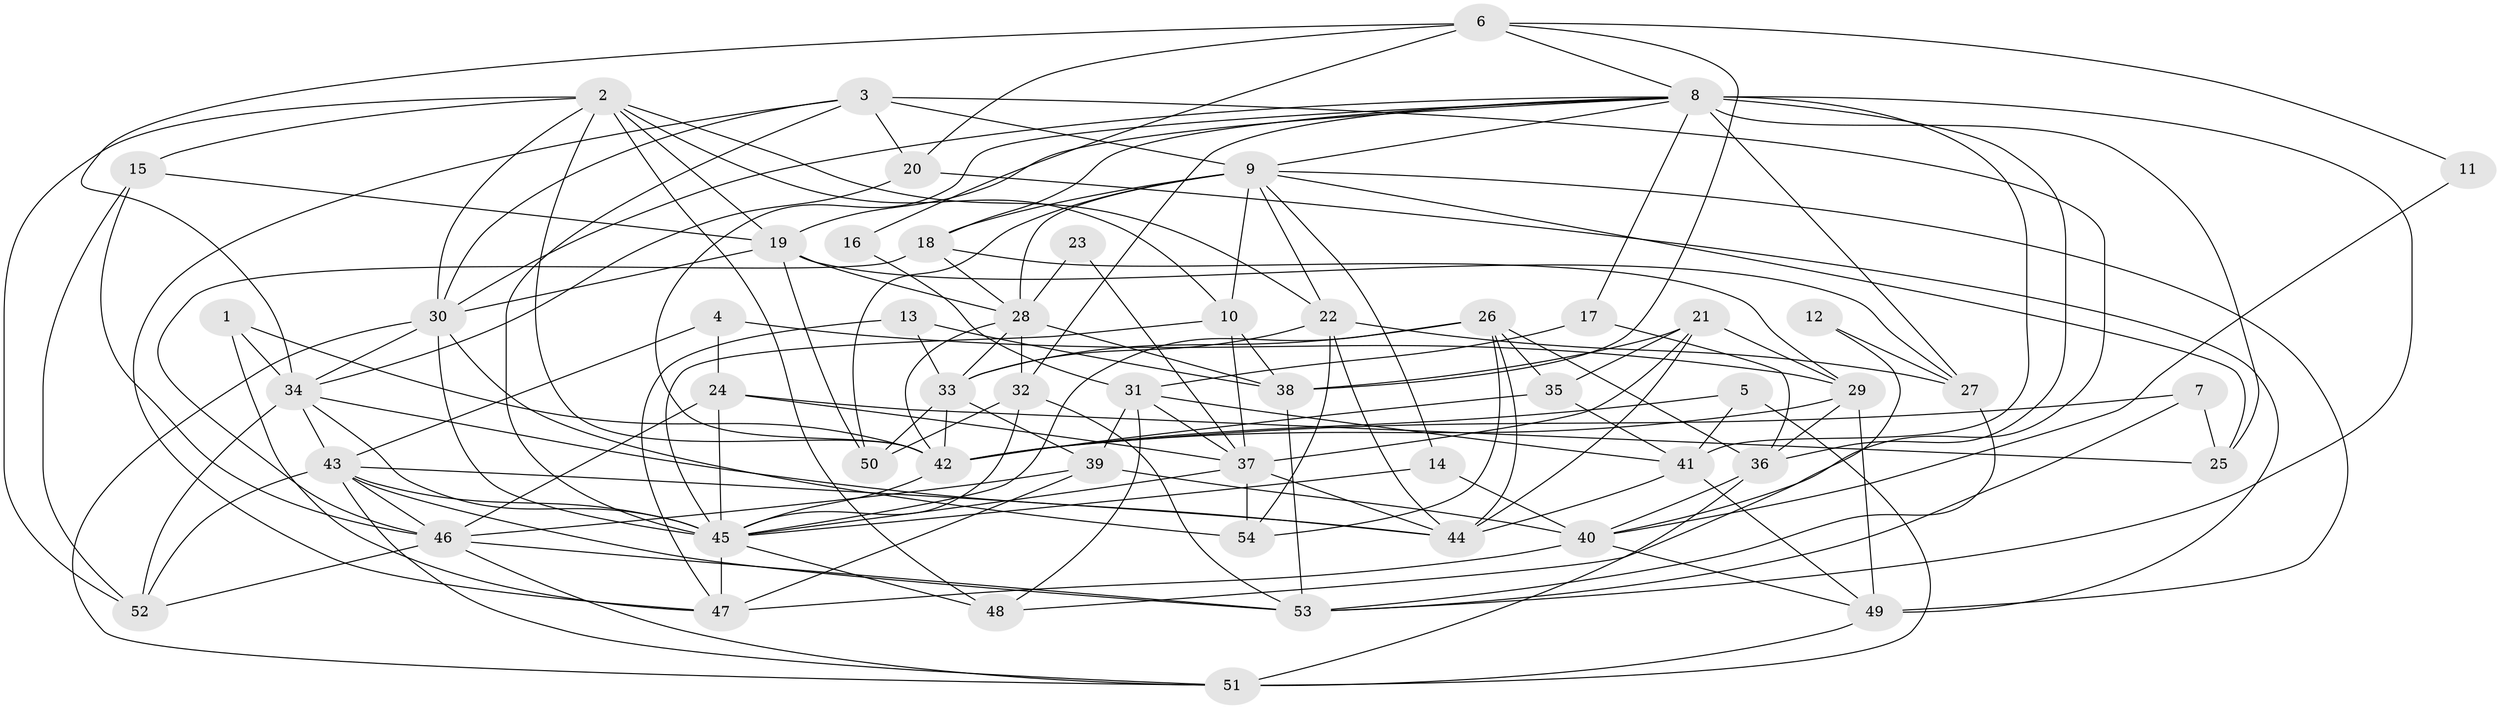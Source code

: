 // original degree distribution, {3: 0.32407407407407407, 4: 0.25, 6: 0.09259259259259259, 2: 0.10185185185185185, 5: 0.18518518518518517, 7: 0.027777777777777776, 8: 0.018518518518518517}
// Generated by graph-tools (version 1.1) at 2025/26/03/09/25 03:26:15]
// undirected, 54 vertices, 153 edges
graph export_dot {
graph [start="1"]
  node [color=gray90,style=filled];
  1;
  2;
  3;
  4;
  5;
  6;
  7;
  8;
  9;
  10;
  11;
  12;
  13;
  14;
  15;
  16;
  17;
  18;
  19;
  20;
  21;
  22;
  23;
  24;
  25;
  26;
  27;
  28;
  29;
  30;
  31;
  32;
  33;
  34;
  35;
  36;
  37;
  38;
  39;
  40;
  41;
  42;
  43;
  44;
  45;
  46;
  47;
  48;
  49;
  50;
  51;
  52;
  53;
  54;
  1 -- 34 [weight=1.0];
  1 -- 42 [weight=1.0];
  1 -- 47 [weight=1.0];
  2 -- 10 [weight=1.0];
  2 -- 15 [weight=1.0];
  2 -- 19 [weight=1.0];
  2 -- 22 [weight=1.0];
  2 -- 30 [weight=1.0];
  2 -- 42 [weight=1.0];
  2 -- 48 [weight=1.0];
  2 -- 52 [weight=1.0];
  3 -- 9 [weight=1.0];
  3 -- 20 [weight=1.0];
  3 -- 30 [weight=1.0];
  3 -- 40 [weight=1.0];
  3 -- 45 [weight=1.0];
  3 -- 47 [weight=1.0];
  4 -- 24 [weight=1.0];
  4 -- 29 [weight=1.0];
  4 -- 43 [weight=1.0];
  5 -- 41 [weight=1.0];
  5 -- 42 [weight=1.0];
  5 -- 51 [weight=1.0];
  6 -- 8 [weight=1.0];
  6 -- 11 [weight=1.0];
  6 -- 16 [weight=1.0];
  6 -- 20 [weight=1.0];
  6 -- 34 [weight=1.0];
  6 -- 38 [weight=1.0];
  7 -- 25 [weight=1.0];
  7 -- 42 [weight=1.0];
  7 -- 53 [weight=1.0];
  8 -- 9 [weight=1.0];
  8 -- 17 [weight=1.0];
  8 -- 18 [weight=1.0];
  8 -- 19 [weight=1.0];
  8 -- 25 [weight=1.0];
  8 -- 27 [weight=1.0];
  8 -- 30 [weight=1.0];
  8 -- 32 [weight=1.0];
  8 -- 36 [weight=2.0];
  8 -- 41 [weight=1.0];
  8 -- 42 [weight=1.0];
  8 -- 53 [weight=1.0];
  9 -- 10 [weight=1.0];
  9 -- 14 [weight=1.0];
  9 -- 18 [weight=1.0];
  9 -- 22 [weight=1.0];
  9 -- 25 [weight=1.0];
  9 -- 28 [weight=2.0];
  9 -- 49 [weight=1.0];
  9 -- 50 [weight=1.0];
  10 -- 37 [weight=1.0];
  10 -- 38 [weight=1.0];
  10 -- 45 [weight=1.0];
  11 -- 40 [weight=1.0];
  12 -- 27 [weight=1.0];
  12 -- 48 [weight=1.0];
  13 -- 33 [weight=1.0];
  13 -- 38 [weight=1.0];
  13 -- 47 [weight=1.0];
  14 -- 40 [weight=1.0];
  14 -- 45 [weight=1.0];
  15 -- 19 [weight=1.0];
  15 -- 46 [weight=1.0];
  15 -- 52 [weight=1.0];
  16 -- 31 [weight=1.0];
  17 -- 31 [weight=1.0];
  17 -- 36 [weight=1.0];
  18 -- 28 [weight=1.0];
  18 -- 29 [weight=1.0];
  18 -- 46 [weight=1.0];
  19 -- 27 [weight=1.0];
  19 -- 28 [weight=1.0];
  19 -- 30 [weight=1.0];
  19 -- 50 [weight=1.0];
  20 -- 34 [weight=1.0];
  20 -- 49 [weight=1.0];
  21 -- 29 [weight=1.0];
  21 -- 35 [weight=1.0];
  21 -- 37 [weight=1.0];
  21 -- 38 [weight=1.0];
  21 -- 44 [weight=1.0];
  22 -- 27 [weight=1.0];
  22 -- 33 [weight=1.0];
  22 -- 44 [weight=1.0];
  22 -- 54 [weight=1.0];
  23 -- 28 [weight=1.0];
  23 -- 37 [weight=1.0];
  24 -- 25 [weight=1.0];
  24 -- 37 [weight=1.0];
  24 -- 45 [weight=1.0];
  24 -- 46 [weight=1.0];
  26 -- 33 [weight=1.0];
  26 -- 35 [weight=1.0];
  26 -- 36 [weight=1.0];
  26 -- 44 [weight=1.0];
  26 -- 45 [weight=1.0];
  26 -- 54 [weight=1.0];
  27 -- 53 [weight=1.0];
  28 -- 32 [weight=1.0];
  28 -- 33 [weight=1.0];
  28 -- 38 [weight=1.0];
  28 -- 42 [weight=1.0];
  29 -- 36 [weight=1.0];
  29 -- 42 [weight=1.0];
  29 -- 49 [weight=1.0];
  30 -- 34 [weight=1.0];
  30 -- 45 [weight=1.0];
  30 -- 51 [weight=1.0];
  30 -- 54 [weight=1.0];
  31 -- 37 [weight=1.0];
  31 -- 39 [weight=1.0];
  31 -- 41 [weight=1.0];
  31 -- 48 [weight=1.0];
  32 -- 45 [weight=1.0];
  32 -- 50 [weight=1.0];
  32 -- 53 [weight=1.0];
  33 -- 39 [weight=1.0];
  33 -- 42 [weight=1.0];
  33 -- 50 [weight=1.0];
  34 -- 43 [weight=1.0];
  34 -- 44 [weight=1.0];
  34 -- 45 [weight=1.0];
  34 -- 52 [weight=1.0];
  35 -- 41 [weight=1.0];
  35 -- 42 [weight=1.0];
  36 -- 40 [weight=1.0];
  36 -- 51 [weight=1.0];
  37 -- 44 [weight=1.0];
  37 -- 45 [weight=1.0];
  37 -- 54 [weight=2.0];
  38 -- 53 [weight=1.0];
  39 -- 40 [weight=1.0];
  39 -- 46 [weight=1.0];
  39 -- 47 [weight=1.0];
  40 -- 47 [weight=2.0];
  40 -- 49 [weight=1.0];
  41 -- 44 [weight=2.0];
  41 -- 49 [weight=1.0];
  42 -- 45 [weight=2.0];
  43 -- 44 [weight=1.0];
  43 -- 45 [weight=1.0];
  43 -- 46 [weight=1.0];
  43 -- 51 [weight=1.0];
  43 -- 52 [weight=1.0];
  43 -- 53 [weight=1.0];
  45 -- 47 [weight=1.0];
  45 -- 48 [weight=1.0];
  46 -- 51 [weight=1.0];
  46 -- 52 [weight=1.0];
  46 -- 53 [weight=1.0];
  49 -- 51 [weight=1.0];
}
